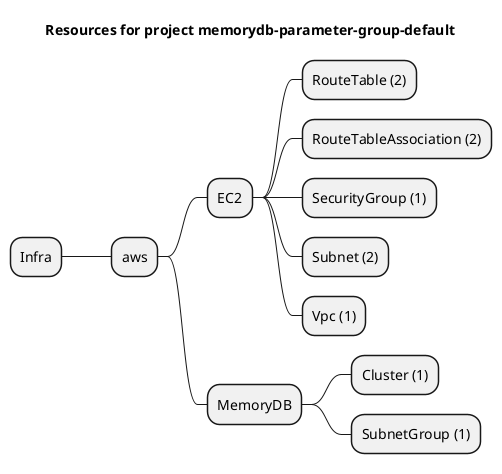@startmindmap
title Resources for project memorydb-parameter-group-default
skinparam monochrome true
+ Infra
++ aws
+++ EC2
++++ RouteTable (2)
++++ RouteTableAssociation (2)
++++ SecurityGroup (1)
++++ Subnet (2)
++++ Vpc (1)
+++ MemoryDB
++++ Cluster (1)
++++ SubnetGroup (1)
@endmindmap